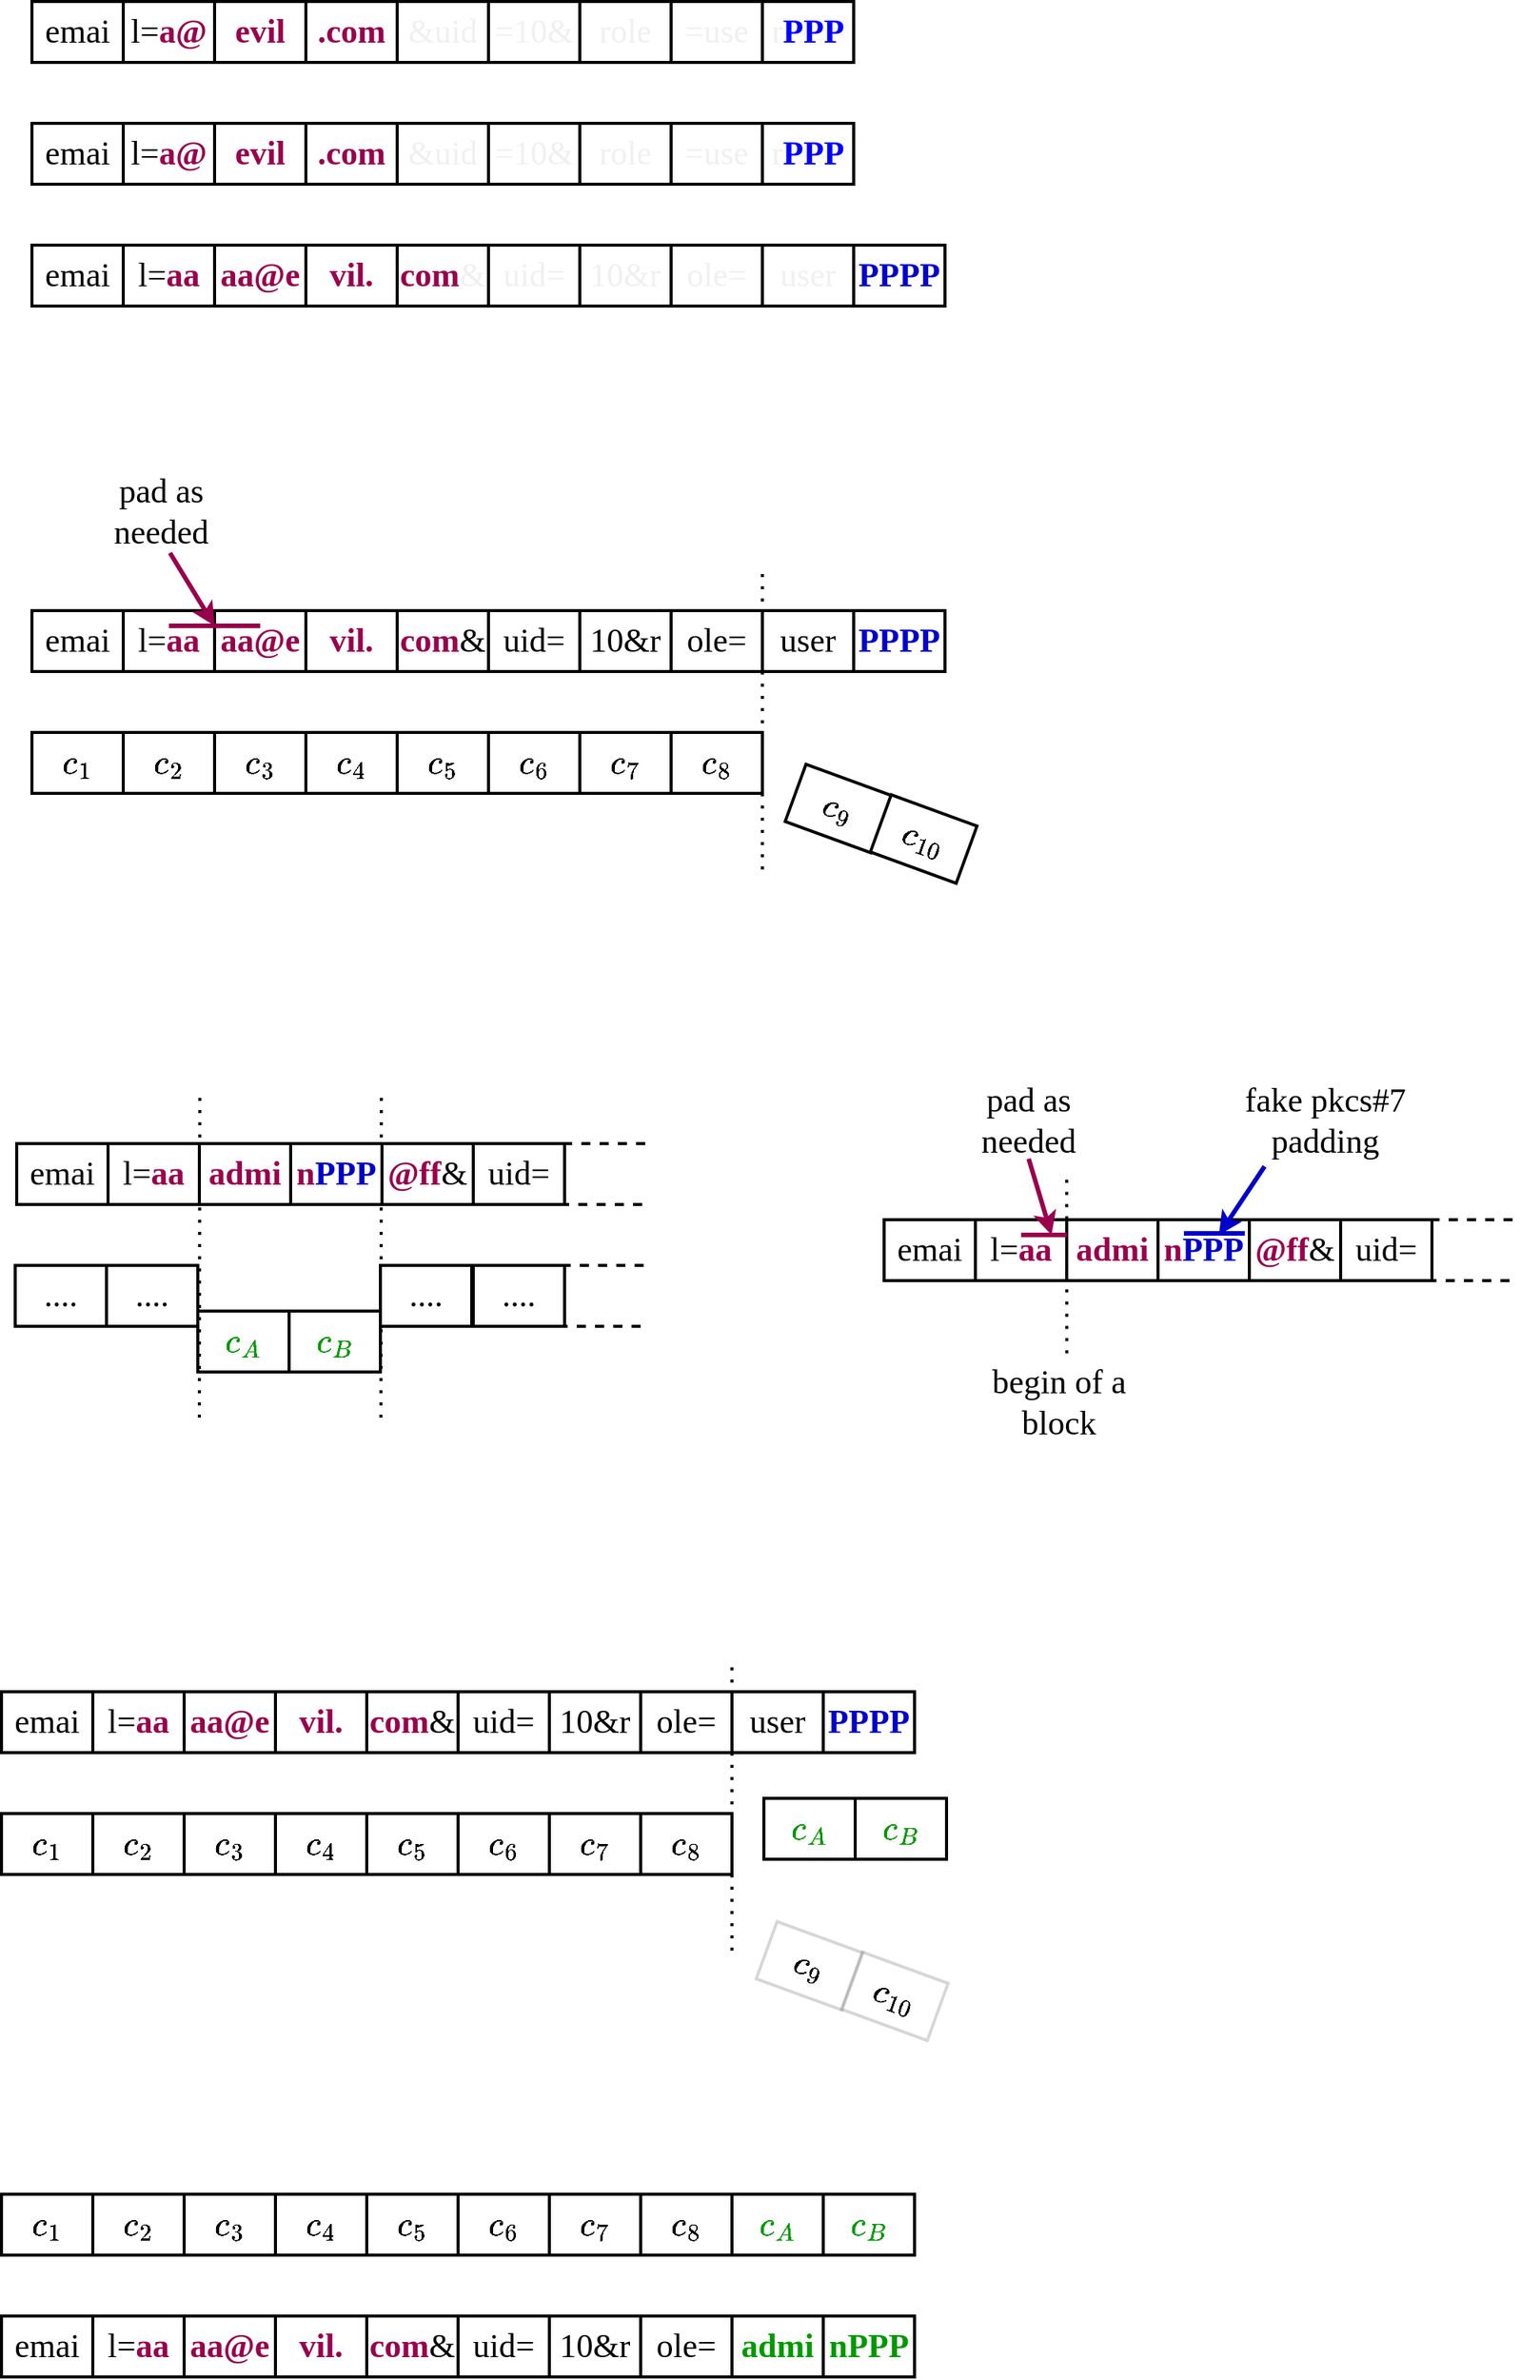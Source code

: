 <mxfile version="20.7.4" type="device"><diagram id="NFwwe2jJ7CATzWV75ajk" name="Page-1"><mxGraphModel dx="921" dy="682" grid="1" gridSize="10" guides="1" tooltips="1" connect="1" arrows="1" fold="1" page="0" pageScale="1" pageWidth="850" pageHeight="1100" math="1" shadow="0"><root><mxCell id="0"/><mxCell id="1" parent="0"/><mxCell id="kr9intXRUAPRUGCFdtcM-142" value="" style="group" vertex="1" connectable="0" parent="1"><mxGeometry x="568" y="988" width="71" height="44" as="geometry"/></mxCell><mxCell id="kr9intXRUAPRUGCFdtcM-139" value="" style="rounded=0;whiteSpace=wrap;html=1;strokeWidth=2;fontFamily=Source Code Pro;fontSource=https%3A%2F%2Ffonts.googleapis.com%2Fcss%3Ffamily%3DSource%2BCode%2BPro;fontSize=22;fontColor=#99004D;dashed=1;perimeterSpacing=0;glass=0;shadow=0;" vertex="1" parent="kr9intXRUAPRUGCFdtcM-142"><mxGeometry y="2" width="60" height="40" as="geometry"/></mxCell><mxCell id="kr9intXRUAPRUGCFdtcM-140" value="" style="rounded=0;whiteSpace=wrap;html=1;strokeColor=none;strokeWidth=2;fontFamily=Source Code Pro;fontSource=https%3A%2F%2Ffonts.googleapis.com%2Fcss%3Ffamily%3DSource%2BCode%2BPro;fontSize=22;fontColor=#F0F0F0;fillColor=default;" vertex="1" parent="kr9intXRUAPRUGCFdtcM-142"><mxGeometry x="57" width="14" height="44" as="geometry"/></mxCell><mxCell id="kr9intXRUAPRUGCFdtcM-249" value="" style="endArrow=none;dashed=1;html=1;dashPattern=1 3;strokeWidth=2;rounded=0;" edge="1" parent="1"><mxGeometry width="50" height="50" relative="1" as="geometry"><mxPoint x="449.31" y="1090.0" as="sourcePoint"/><mxPoint x="449.62" y="880.0" as="targetPoint"/></mxGeometry></mxCell><mxCell id="kr9intXRUAPRUGCFdtcM-143" value="" style="group" vertex="1" connectable="0" parent="1"><mxGeometry x="569" y="908" width="71" height="44" as="geometry"/></mxCell><mxCell id="kr9intXRUAPRUGCFdtcM-144" value="" style="rounded=0;whiteSpace=wrap;html=1;strokeWidth=2;fontFamily=Source Code Pro;fontSource=https%3A%2F%2Ffonts.googleapis.com%2Fcss%3Ffamily%3DSource%2BCode%2BPro;fontSize=22;fontColor=#99004D;dashed=1;perimeterSpacing=0;glass=0;shadow=0;" vertex="1" parent="kr9intXRUAPRUGCFdtcM-143"><mxGeometry y="2" width="60" height="40" as="geometry"/></mxCell><mxCell id="kr9intXRUAPRUGCFdtcM-145" value="" style="rounded=0;whiteSpace=wrap;html=1;strokeColor=none;strokeWidth=2;fontFamily=Source Code Pro;fontSource=https%3A%2F%2Ffonts.googleapis.com%2Fcss%3Ffamily%3DSource%2BCode%2BPro;fontSize=22;fontColor=#F0F0F0;fillColor=default;" vertex="1" parent="kr9intXRUAPRUGCFdtcM-143"><mxGeometry x="57" width="14" height="44" as="geometry"/></mxCell><mxCell id="kr9intXRUAPRUGCFdtcM-1" value="" style="group" vertex="1" connectable="0" parent="1"><mxGeometry x="220" y="160" width="180" height="40" as="geometry"/></mxCell><mxCell id="kr9intXRUAPRUGCFdtcM-2" value="emai" style="rounded=0;whiteSpace=wrap;html=1;strokeWidth=2;fontFamily=Source Code Pro;fontSource=https%3A%2F%2Ffonts.googleapis.com%2Fcss%3Ffamily%3DSource%2BCode%2BPro;fontSize=22;" vertex="1" parent="kr9intXRUAPRUGCFdtcM-1"><mxGeometry width="60" height="40" as="geometry"/></mxCell><mxCell id="kr9intXRUAPRUGCFdtcM-3" value="l=&lt;font color=&quot;#99004d&quot;&gt;&lt;b&gt;a@&lt;/b&gt;&lt;/font&gt;" style="rounded=0;whiteSpace=wrap;html=1;strokeWidth=2;fontFamily=Source Code Pro;fontSource=https%3A%2F%2Ffonts.googleapis.com%2Fcss%3Ffamily%3DSource%2BCode%2BPro;fontSize=22;" vertex="1" parent="kr9intXRUAPRUGCFdtcM-1"><mxGeometry x="60" width="60" height="40" as="geometry"/></mxCell><mxCell id="kr9intXRUAPRUGCFdtcM-4" value="&lt;font color=&quot;#99004d&quot;&gt;&lt;b&gt;evil&lt;/b&gt;&lt;/font&gt;" style="rounded=0;whiteSpace=wrap;html=1;strokeWidth=2;fontFamily=Source Code Pro;fontSource=https%3A%2F%2Ffonts.googleapis.com%2Fcss%3Ffamily%3DSource%2BCode%2BPro;fontSize=22;" vertex="1" parent="kr9intXRUAPRUGCFdtcM-1"><mxGeometry x="120" width="60" height="40" as="geometry"/></mxCell><mxCell id="kr9intXRUAPRUGCFdtcM-25" value="" style="group;fontColor=#99004D;" vertex="1" connectable="0" parent="1"><mxGeometry x="580" y="320" width="180" height="40" as="geometry"/></mxCell><mxCell id="kr9intXRUAPRUGCFdtcM-26" value="&lt;font color=&quot;#f0f0f0&quot;&gt;10&amp;amp;r&lt;/font&gt;" style="rounded=0;whiteSpace=wrap;html=1;strokeWidth=2;fontFamily=Source Code Pro;fontSource=https%3A%2F%2Ffonts.googleapis.com%2Fcss%3Ffamily%3DSource%2BCode%2BPro;fontSize=22;fontColor=#99004D;" vertex="1" parent="kr9intXRUAPRUGCFdtcM-25"><mxGeometry width="60" height="40" as="geometry"/></mxCell><mxCell id="kr9intXRUAPRUGCFdtcM-27" value="&lt;font color=&quot;#f0f0f0&quot;&gt;ole=&lt;/font&gt;" style="rounded=0;whiteSpace=wrap;html=1;strokeWidth=2;fontFamily=Source Code Pro;fontSource=https%3A%2F%2Ffonts.googleapis.com%2Fcss%3Ffamily%3DSource%2BCode%2BPro;fontSize=22;fontColor=#99004D;" vertex="1" parent="kr9intXRUAPRUGCFdtcM-25"><mxGeometry x="60" width="60" height="40" as="geometry"/></mxCell><mxCell id="kr9intXRUAPRUGCFdtcM-28" value="&lt;span style=&quot;color: rgb(240, 240, 240);&quot;&gt;user&lt;/span&gt;" style="rounded=0;whiteSpace=wrap;html=1;strokeWidth=2;fontFamily=Source Code Pro;fontSource=https%3A%2F%2Ffonts.googleapis.com%2Fcss%3Ffamily%3DSource%2BCode%2BPro;fontSize=22;fontColor=#99004D;" vertex="1" parent="kr9intXRUAPRUGCFdtcM-25"><mxGeometry x="120" width="60" height="40" as="geometry"/></mxCell><mxCell id="kr9intXRUAPRUGCFdtcM-30" value="" style="group;rounded=0;strokeColor=default;strokeWidth=2;fontFamily=Source Code Pro;fontSource=https%3A%2F%2Ffonts.googleapis.com%2Fcss%3Ffamily%3DSource%2BCode%2BPro;fontSize=22;fontColor=#F0F0F0;fillColor=default;html=1;" vertex="1" connectable="0" parent="1"><mxGeometry x="400" y="320" width="180" height="40" as="geometry"/></mxCell><mxCell id="kr9intXRUAPRUGCFdtcM-31" value="&lt;font color=&quot;#99004d&quot;&gt;&lt;b&gt;vil.&lt;/b&gt;&lt;/font&gt;" style="rounded=0;whiteSpace=wrap;html=1;strokeWidth=2;fontFamily=Source Code Pro;fontSource=https%3A%2F%2Ffonts.googleapis.com%2Fcss%3Ffamily%3DSource%2BCode%2BPro;fontSize=22;strokeColor=default;fontColor=#F0F0F0;fillColor=default;" vertex="1" parent="kr9intXRUAPRUGCFdtcM-30"><mxGeometry width="60" height="40" as="geometry"/></mxCell><mxCell id="kr9intXRUAPRUGCFdtcM-32" value="&lt;font color=&quot;#99004d&quot;&gt;&lt;b&gt;com&lt;/b&gt;&lt;/font&gt;&amp;amp;" style="rounded=0;whiteSpace=wrap;html=1;strokeWidth=2;fontFamily=Source Code Pro;fontSource=https%3A%2F%2Ffonts.googleapis.com%2Fcss%3Ffamily%3DSource%2BCode%2BPro;fontSize=22;strokeColor=default;fontColor=#F0F0F0;fillColor=default;" vertex="1" parent="kr9intXRUAPRUGCFdtcM-30"><mxGeometry x="60" width="60" height="40" as="geometry"/></mxCell><mxCell id="kr9intXRUAPRUGCFdtcM-33" value="uid=" style="rounded=0;whiteSpace=wrap;html=1;strokeWidth=2;fontFamily=Source Code Pro;fontSource=https%3A%2F%2Ffonts.googleapis.com%2Fcss%3Ffamily%3DSource%2BCode%2BPro;fontSize=22;strokeColor=default;fontColor=#F0F0F0;fillColor=default;" vertex="1" parent="kr9intXRUAPRUGCFdtcM-30"><mxGeometry x="120" width="60" height="40" as="geometry"/></mxCell><mxCell id="kr9intXRUAPRUGCFdtcM-36" value="&lt;font color=&quot;#0000cc&quot;&gt;&lt;b&gt;PPPP&lt;/b&gt;&lt;/font&gt;" style="rounded=0;whiteSpace=wrap;html=1;strokeWidth=2;fontFamily=Source Code Pro;fontSource=https%3A%2F%2Ffonts.googleapis.com%2Fcss%3Ffamily%3DSource%2BCode%2BPro;fontSize=22;strokeColor=default;fontColor=#F0F0F0;fillColor=default;" vertex="1" parent="1"><mxGeometry x="760" y="320" width="60" height="40" as="geometry"/></mxCell><mxCell id="kr9intXRUAPRUGCFdtcM-47" value="" style="group;rounded=0;strokeColor=default;strokeWidth=2;fontFamily=Source Code Pro;fontSource=https%3A%2F%2Ffonts.googleapis.com%2Fcss%3Ffamily%3DSource%2BCode%2BPro;fontSize=22;fontColor=#99004D;fillColor=default;html=1;" vertex="1" connectable="0" parent="1"><mxGeometry x="400" y="160" width="180" height="40" as="geometry"/></mxCell><mxCell id="kr9intXRUAPRUGCFdtcM-48" value="&lt;b&gt;.com&lt;/b&gt;" style="rounded=0;whiteSpace=wrap;html=1;strokeWidth=2;fontFamily=Source Code Pro;fontSource=https%3A%2F%2Ffonts.googleapis.com%2Fcss%3Ffamily%3DSource%2BCode%2BPro;fontSize=22;strokeColor=default;fontColor=#99004D;fillColor=default;" vertex="1" parent="kr9intXRUAPRUGCFdtcM-47"><mxGeometry width="60" height="40" as="geometry"/></mxCell><mxCell id="kr9intXRUAPRUGCFdtcM-49" value="&lt;font color=&quot;#f0f0f0&quot;&gt;&amp;amp;uid&lt;/font&gt;" style="rounded=0;whiteSpace=wrap;html=1;strokeWidth=2;fontFamily=Source Code Pro;fontSource=https%3A%2F%2Ffonts.googleapis.com%2Fcss%3Ffamily%3DSource%2BCode%2BPro;fontSize=22;strokeColor=default;fontColor=#99004D;fillColor=default;" vertex="1" parent="kr9intXRUAPRUGCFdtcM-47"><mxGeometry x="60" width="60" height="40" as="geometry"/></mxCell><mxCell id="kr9intXRUAPRUGCFdtcM-50" value="&lt;font color=&quot;#f0f0f0&quot;&gt;=10&amp;amp;&lt;/font&gt;" style="rounded=0;whiteSpace=wrap;html=1;strokeWidth=2;fontFamily=Source Code Pro;fontSource=https%3A%2F%2Ffonts.googleapis.com%2Fcss%3Ffamily%3DSource%2BCode%2BPro;fontSize=22;strokeColor=default;fontColor=#99004D;fillColor=default;" vertex="1" parent="kr9intXRUAPRUGCFdtcM-47"><mxGeometry x="120" width="60" height="40" as="geometry"/></mxCell><mxCell id="kr9intXRUAPRUGCFdtcM-51" value="" style="group;rounded=0;strokeColor=default;strokeWidth=2;fontFamily=Source Code Pro;fontSource=https%3A%2F%2Ffonts.googleapis.com%2Fcss%3Ffamily%3DSource%2BCode%2BPro;fontSize=22;fontColor=#F0F0F0;fillColor=default;html=1;" vertex="1" connectable="0" parent="1"><mxGeometry x="580" y="160" width="180" height="40" as="geometry"/></mxCell><mxCell id="kr9intXRUAPRUGCFdtcM-52" value="role" style="rounded=0;whiteSpace=wrap;html=1;strokeWidth=2;fontFamily=Source Code Pro;fontSource=https%3A%2F%2Ffonts.googleapis.com%2Fcss%3Ffamily%3DSource%2BCode%2BPro;fontSize=22;strokeColor=default;fontColor=#F0F0F0;fillColor=default;" vertex="1" parent="kr9intXRUAPRUGCFdtcM-51"><mxGeometry width="60" height="40" as="geometry"/></mxCell><mxCell id="kr9intXRUAPRUGCFdtcM-53" value="=use" style="rounded=0;whiteSpace=wrap;html=1;strokeWidth=2;fontFamily=Source Code Pro;fontSource=https%3A%2F%2Ffonts.googleapis.com%2Fcss%3Ffamily%3DSource%2BCode%2BPro;fontSize=22;strokeColor=default;fontColor=#F0F0F0;fillColor=default;" vertex="1" parent="kr9intXRUAPRUGCFdtcM-51"><mxGeometry x="60" width="60" height="40" as="geometry"/></mxCell><mxCell id="kr9intXRUAPRUGCFdtcM-54" value="r&lt;b style=&quot;color: rgb(0, 0, 255);&quot;&gt;P&lt;/b&gt;&lt;b style=&quot;color: rgb(0, 0, 255);&quot;&gt;P&lt;/b&gt;&lt;b style=&quot;color: rgb(0, 0, 255);&quot;&gt;P&lt;/b&gt;" style="rounded=0;whiteSpace=wrap;html=1;strokeWidth=2;fontFamily=Source Code Pro;fontSource=https%3A%2F%2Ffonts.googleapis.com%2Fcss%3Ffamily%3DSource%2BCode%2BPro;fontSize=22;strokeColor=default;fontColor=#F0F0F0;fillColor=default;" vertex="1" parent="kr9intXRUAPRUGCFdtcM-51"><mxGeometry x="120" width="60" height="40" as="geometry"/></mxCell><mxCell id="kr9intXRUAPRUGCFdtcM-55" value="" style="group" vertex="1" connectable="0" parent="1"><mxGeometry x="220" y="240" width="180" height="40" as="geometry"/></mxCell><mxCell id="kr9intXRUAPRUGCFdtcM-56" value="emai" style="rounded=0;whiteSpace=wrap;html=1;strokeWidth=2;fontFamily=Source Code Pro;fontSource=https%3A%2F%2Ffonts.googleapis.com%2Fcss%3Ffamily%3DSource%2BCode%2BPro;fontSize=22;" vertex="1" parent="kr9intXRUAPRUGCFdtcM-55"><mxGeometry width="60" height="40" as="geometry"/></mxCell><mxCell id="kr9intXRUAPRUGCFdtcM-57" value="l=&lt;font color=&quot;#99004d&quot;&gt;&lt;b&gt;a@&lt;/b&gt;&lt;/font&gt;" style="rounded=0;whiteSpace=wrap;html=1;strokeWidth=2;fontFamily=Source Code Pro;fontSource=https%3A%2F%2Ffonts.googleapis.com%2Fcss%3Ffamily%3DSource%2BCode%2BPro;fontSize=22;" vertex="1" parent="kr9intXRUAPRUGCFdtcM-55"><mxGeometry x="60" width="60" height="40" as="geometry"/></mxCell><mxCell id="kr9intXRUAPRUGCFdtcM-58" value="&lt;font color=&quot;#99004d&quot;&gt;&lt;b&gt;evil&lt;/b&gt;&lt;/font&gt;" style="rounded=0;whiteSpace=wrap;html=1;strokeWidth=2;fontFamily=Source Code Pro;fontSource=https%3A%2F%2Ffonts.googleapis.com%2Fcss%3Ffamily%3DSource%2BCode%2BPro;fontSize=22;" vertex="1" parent="kr9intXRUAPRUGCFdtcM-55"><mxGeometry x="120" width="60" height="40" as="geometry"/></mxCell><mxCell id="kr9intXRUAPRUGCFdtcM-59" value="" style="group;rounded=0;strokeColor=default;strokeWidth=2;fontFamily=Source Code Pro;fontSource=https%3A%2F%2Ffonts.googleapis.com%2Fcss%3Ffamily%3DSource%2BCode%2BPro;fontSize=22;fontColor=#99004D;fillColor=default;html=1;" vertex="1" connectable="0" parent="1"><mxGeometry x="400" y="240" width="180" height="40" as="geometry"/></mxCell><mxCell id="kr9intXRUAPRUGCFdtcM-60" value="&lt;b&gt;.com&lt;/b&gt;" style="rounded=0;whiteSpace=wrap;html=1;strokeWidth=2;fontFamily=Source Code Pro;fontSource=https%3A%2F%2Ffonts.googleapis.com%2Fcss%3Ffamily%3DSource%2BCode%2BPro;fontSize=22;strokeColor=default;fontColor=#99004D;fillColor=default;" vertex="1" parent="kr9intXRUAPRUGCFdtcM-59"><mxGeometry width="60" height="40" as="geometry"/></mxCell><mxCell id="kr9intXRUAPRUGCFdtcM-61" value="&lt;font color=&quot;#f0f0f0&quot;&gt;&amp;amp;uid&lt;/font&gt;" style="rounded=0;whiteSpace=wrap;html=1;strokeWidth=2;fontFamily=Source Code Pro;fontSource=https%3A%2F%2Ffonts.googleapis.com%2Fcss%3Ffamily%3DSource%2BCode%2BPro;fontSize=22;strokeColor=default;fontColor=#99004D;fillColor=default;" vertex="1" parent="kr9intXRUAPRUGCFdtcM-59"><mxGeometry x="60" width="60" height="40" as="geometry"/></mxCell><mxCell id="kr9intXRUAPRUGCFdtcM-62" value="&lt;font color=&quot;#f0f0f0&quot;&gt;=10&amp;amp;&lt;/font&gt;" style="rounded=0;whiteSpace=wrap;html=1;strokeWidth=2;fontFamily=Source Code Pro;fontSource=https%3A%2F%2Ffonts.googleapis.com%2Fcss%3Ffamily%3DSource%2BCode%2BPro;fontSize=22;strokeColor=default;fontColor=#99004D;fillColor=default;" vertex="1" parent="kr9intXRUAPRUGCFdtcM-59"><mxGeometry x="120" width="60" height="40" as="geometry"/></mxCell><mxCell id="kr9intXRUAPRUGCFdtcM-63" value="" style="group;rounded=0;strokeColor=default;strokeWidth=2;fontFamily=Source Code Pro;fontSource=https%3A%2F%2Ffonts.googleapis.com%2Fcss%3Ffamily%3DSource%2BCode%2BPro;fontSize=22;fontColor=#F0F0F0;fillColor=default;html=1;" vertex="1" connectable="0" parent="1"><mxGeometry x="580" y="240" width="180" height="40" as="geometry"/></mxCell><mxCell id="kr9intXRUAPRUGCFdtcM-64" value="role" style="rounded=0;whiteSpace=wrap;html=1;strokeWidth=2;fontFamily=Source Code Pro;fontSource=https%3A%2F%2Ffonts.googleapis.com%2Fcss%3Ffamily%3DSource%2BCode%2BPro;fontSize=22;strokeColor=default;fontColor=#F0F0F0;fillColor=default;" vertex="1" parent="kr9intXRUAPRUGCFdtcM-63"><mxGeometry width="60" height="40" as="geometry"/></mxCell><mxCell id="kr9intXRUAPRUGCFdtcM-65" value="=use" style="rounded=0;whiteSpace=wrap;html=1;strokeWidth=2;fontFamily=Source Code Pro;fontSource=https%3A%2F%2Ffonts.googleapis.com%2Fcss%3Ffamily%3DSource%2BCode%2BPro;fontSize=22;strokeColor=default;fontColor=#F0F0F0;fillColor=default;" vertex="1" parent="kr9intXRUAPRUGCFdtcM-63"><mxGeometry x="60" width="60" height="40" as="geometry"/></mxCell><mxCell id="kr9intXRUAPRUGCFdtcM-66" value="r&lt;b style=&quot;color: rgb(0, 0, 255);&quot;&gt;P&lt;/b&gt;&lt;b style=&quot;color: rgb(0, 0, 255);&quot;&gt;P&lt;/b&gt;&lt;b style=&quot;color: rgb(0, 0, 255);&quot;&gt;P&lt;/b&gt;" style="rounded=0;whiteSpace=wrap;html=1;strokeWidth=2;fontFamily=Source Code Pro;fontSource=https%3A%2F%2Ffonts.googleapis.com%2Fcss%3Ffamily%3DSource%2BCode%2BPro;fontSize=22;strokeColor=default;fontColor=#F0F0F0;fillColor=default;" vertex="1" parent="kr9intXRUAPRUGCFdtcM-63"><mxGeometry x="120" width="60" height="40" as="geometry"/></mxCell><mxCell id="kr9intXRUAPRUGCFdtcM-67" value="" style="group" vertex="1" connectable="0" parent="1"><mxGeometry x="220" y="320" width="180" height="40" as="geometry"/></mxCell><mxCell id="kr9intXRUAPRUGCFdtcM-68" value="emai" style="rounded=0;whiteSpace=wrap;html=1;strokeWidth=2;fontFamily=Source Code Pro;fontSource=https%3A%2F%2Ffonts.googleapis.com%2Fcss%3Ffamily%3DSource%2BCode%2BPro;fontSize=22;" vertex="1" parent="kr9intXRUAPRUGCFdtcM-67"><mxGeometry width="60" height="40" as="geometry"/></mxCell><mxCell id="kr9intXRUAPRUGCFdtcM-69" value="l=&lt;font color=&quot;#99004d&quot;&gt;&lt;b&gt;aa&lt;/b&gt;&lt;/font&gt;" style="rounded=0;whiteSpace=wrap;html=1;strokeWidth=2;fontFamily=Source Code Pro;fontSource=https%3A%2F%2Ffonts.googleapis.com%2Fcss%3Ffamily%3DSource%2BCode%2BPro;fontSize=22;" vertex="1" parent="kr9intXRUAPRUGCFdtcM-67"><mxGeometry x="60" width="60" height="40" as="geometry"/></mxCell><mxCell id="kr9intXRUAPRUGCFdtcM-70" value="&lt;font color=&quot;#99004d&quot;&gt;&lt;b&gt;aa@e&lt;/b&gt;&lt;/font&gt;" style="rounded=0;whiteSpace=wrap;html=1;strokeWidth=2;fontFamily=Source Code Pro;fontSource=https%3A%2F%2Ffonts.googleapis.com%2Fcss%3Ffamily%3DSource%2BCode%2BPro;fontSize=22;" vertex="1" parent="kr9intXRUAPRUGCFdtcM-67"><mxGeometry x="120" width="60" height="40" as="geometry"/></mxCell><mxCell id="kr9intXRUAPRUGCFdtcM-75" value="" style="group;rounded=0;strokeColor=default;strokeWidth=2;fontFamily=Source Code Pro;fontSource=https%3A%2F%2Ffonts.googleapis.com%2Fcss%3Ffamily%3DSource%2BCode%2BPro;fontSize=22;fontColor=#F0F0F0;fillColor=default;html=1;" vertex="1" connectable="0" parent="1"><mxGeometry x="400" y="560" width="180" height="40" as="geometry"/></mxCell><mxCell id="kr9intXRUAPRUGCFdtcM-76" value="&lt;font color=&quot;#99004d&quot;&gt;&lt;b&gt;vil.&lt;/b&gt;&lt;/font&gt;" style="rounded=0;whiteSpace=wrap;html=1;strokeWidth=2;fontFamily=Source Code Pro;fontSource=https%3A%2F%2Ffonts.googleapis.com%2Fcss%3Ffamily%3DSource%2BCode%2BPro;fontSize=22;strokeColor=default;fontColor=#F0F0F0;fillColor=default;" vertex="1" parent="kr9intXRUAPRUGCFdtcM-75"><mxGeometry width="60" height="40" as="geometry"/></mxCell><mxCell id="kr9intXRUAPRUGCFdtcM-267" value="&lt;font color=&quot;#99004d&quot;&gt;&lt;b&gt;com&lt;/b&gt;&lt;/font&gt;&amp;amp;" style="rounded=0;whiteSpace=wrap;html=1;strokeWidth=2;fontFamily=Source Code Pro;fontSource=https%3A%2F%2Ffonts.googleapis.com%2Fcss%3Ffamily%3DSource%2BCode%2BPro;fontSize=22;" vertex="1" parent="kr9intXRUAPRUGCFdtcM-75"><mxGeometry x="60" width="60" height="40" as="geometry"/></mxCell><mxCell id="kr9intXRUAPRUGCFdtcM-79" value="&lt;font color=&quot;#0000cc&quot;&gt;&lt;b&gt;PPPP&lt;/b&gt;&lt;/font&gt;" style="rounded=0;whiteSpace=wrap;html=1;strokeWidth=2;fontFamily=Source Code Pro;fontSource=https%3A%2F%2Ffonts.googleapis.com%2Fcss%3Ffamily%3DSource%2BCode%2BPro;fontSize=22;strokeColor=default;fontColor=#F0F0F0;fillColor=default;" vertex="1" parent="1"><mxGeometry x="760" y="560" width="60" height="40" as="geometry"/></mxCell><mxCell id="kr9intXRUAPRUGCFdtcM-80" value="" style="group" vertex="1" connectable="0" parent="1"><mxGeometry x="220" y="560" width="180" height="40" as="geometry"/></mxCell><mxCell id="kr9intXRUAPRUGCFdtcM-81" value="emai" style="rounded=0;whiteSpace=wrap;html=1;strokeWidth=2;fontFamily=Source Code Pro;fontSource=https%3A%2F%2Ffonts.googleapis.com%2Fcss%3Ffamily%3DSource%2BCode%2BPro;fontSize=22;" vertex="1" parent="kr9intXRUAPRUGCFdtcM-80"><mxGeometry width="60" height="40" as="geometry"/></mxCell><mxCell id="kr9intXRUAPRUGCFdtcM-82" value="l=&lt;font color=&quot;#99004d&quot;&gt;&lt;b&gt;aa&lt;/b&gt;&lt;/font&gt;" style="rounded=0;whiteSpace=wrap;html=1;strokeWidth=2;fontFamily=Source Code Pro;fontSource=https%3A%2F%2Ffonts.googleapis.com%2Fcss%3Ffamily%3DSource%2BCode%2BPro;fontSize=22;" vertex="1" parent="kr9intXRUAPRUGCFdtcM-80"><mxGeometry x="60" width="60" height="40" as="geometry"/></mxCell><mxCell id="kr9intXRUAPRUGCFdtcM-83" value="&lt;font color=&quot;#99004d&quot;&gt;&lt;b&gt;aa@e&lt;/b&gt;&lt;/font&gt;" style="rounded=0;whiteSpace=wrap;html=1;strokeWidth=2;fontFamily=Source Code Pro;fontSource=https%3A%2F%2Ffonts.googleapis.com%2Fcss%3Ffamily%3DSource%2BCode%2BPro;fontSize=22;" vertex="1" parent="kr9intXRUAPRUGCFdtcM-80"><mxGeometry x="120" width="60" height="40" as="geometry"/></mxCell><mxCell id="kr9intXRUAPRUGCFdtcM-84" value="" style="endArrow=none;html=1;rounded=0;fontFamily=Source Code Pro;fontSource=https%3A%2F%2Ffonts.googleapis.com%2Fcss%3Ffamily%3DSource%2BCode%2BPro;fontSize=22;fontColor=#F0F0F0;exitX=0.5;exitY=0.25;exitDx=0;exitDy=0;exitPerimeter=0;entryX=0.5;entryY=0.25;entryDx=0;entryDy=0;entryPerimeter=0;strokeWidth=3;strokeColor=#99004D;" edge="1" parent="kr9intXRUAPRUGCFdtcM-80" source="kr9intXRUAPRUGCFdtcM-82" target="kr9intXRUAPRUGCFdtcM-83"><mxGeometry width="50" height="50" relative="1" as="geometry"><mxPoint x="260" y="-140" as="sourcePoint"/><mxPoint x="310" y="-190" as="targetPoint"/></mxGeometry></mxCell><mxCell id="kr9intXRUAPRUGCFdtcM-86" style="rounded=0;orthogonalLoop=1;jettySize=auto;html=1;exitX=0.552;exitY=1.043;exitDx=0;exitDy=0;strokeColor=#99004D;strokeWidth=3;fontFamily=Source Code Pro;fontSource=https%3A%2F%2Ffonts.googleapis.com%2Fcss%3Ffamily%3DSource%2BCode%2BPro;fontSize=22;fontColor=#F0F0F0;exitPerimeter=0;" edge="1" parent="1" source="kr9intXRUAPRUGCFdtcM-250"><mxGeometry relative="1" as="geometry"><mxPoint x="340" y="570" as="targetPoint"/><mxPoint x="315" y="520" as="sourcePoint"/></mxGeometry></mxCell><mxCell id="kr9intXRUAPRUGCFdtcM-99" value="" style="group" vertex="1" connectable="0" parent="1"><mxGeometry x="220" y="640" width="180" height="40" as="geometry"/></mxCell><mxCell id="kr9intXRUAPRUGCFdtcM-100" value="\(c_1\)" style="rounded=0;whiteSpace=wrap;html=1;strokeWidth=2;fontFamily=Source Code Pro;fontSource=https%3A%2F%2Ffonts.googleapis.com%2Fcss%3Ffamily%3DSource%2BCode%2BPro;fontSize=22;" vertex="1" parent="kr9intXRUAPRUGCFdtcM-99"><mxGeometry width="60" height="40" as="geometry"/></mxCell><mxCell id="kr9intXRUAPRUGCFdtcM-101" value="\(c_2\)" style="rounded=0;whiteSpace=wrap;html=1;strokeWidth=2;fontFamily=Source Code Pro;fontSource=https%3A%2F%2Ffonts.googleapis.com%2Fcss%3Ffamily%3DSource%2BCode%2BPro;fontSize=22;" vertex="1" parent="kr9intXRUAPRUGCFdtcM-99"><mxGeometry x="60" width="60" height="40" as="geometry"/></mxCell><mxCell id="kr9intXRUAPRUGCFdtcM-102" value="\(c_3\)" style="rounded=0;whiteSpace=wrap;html=1;strokeWidth=2;fontFamily=Source Code Pro;fontSource=https%3A%2F%2Ffonts.googleapis.com%2Fcss%3Ffamily%3DSource%2BCode%2BPro;fontSize=22;" vertex="1" parent="kr9intXRUAPRUGCFdtcM-99"><mxGeometry x="120" width="60" height="40" as="geometry"/></mxCell><mxCell id="kr9intXRUAPRUGCFdtcM-121" value="begin of a block" style="text;html=1;strokeColor=none;fillColor=none;align=center;verticalAlign=middle;whiteSpace=wrap;rounded=0;strokeWidth=2;fontFamily=Source Code Pro;fontSource=https%3A%2F%2Ffonts.googleapis.com%2Fcss%3Ffamily%3DSource%2BCode%2BPro;fontSize=22;fontColor=default;" vertex="1" parent="1"><mxGeometry x="830" y="1050" width="130" height="60" as="geometry"/></mxCell><mxCell id="kr9intXRUAPRUGCFdtcM-127" value="" style="group;rounded=0;strokeColor=none;strokeWidth=2;fontFamily=Source Code Pro;fontSource=https%3A%2F%2Ffonts.googleapis.com%2Fcss%3Ffamily%3DSource%2BCode%2BPro;fontSize=22;fontColor=#F0F0F0;fillColor=default;html=1;container=0;" vertex="1" connectable="0" parent="1"><mxGeometry x="389" y="990" width="180" height="40" as="geometry"/></mxCell><mxCell id="kr9intXRUAPRUGCFdtcM-131" value="...." style="rounded=0;whiteSpace=wrap;html=1;strokeWidth=2;fontFamily=Source Code Pro;fontSource=https%3A%2F%2Ffonts.googleapis.com%2Fcss%3Ffamily%3DSource%2BCode%2BPro;fontSize=22;" vertex="1" parent="1"><mxGeometry x="209" y="990" width="60" height="40" as="geometry"/></mxCell><mxCell id="kr9intXRUAPRUGCFdtcM-132" value="...." style="rounded=0;whiteSpace=wrap;html=1;strokeWidth=2;fontFamily=Source Code Pro;fontSource=https%3A%2F%2Ffonts.googleapis.com%2Fcss%3Ffamily%3DSource%2BCode%2BPro;fontSize=22;" vertex="1" parent="1"><mxGeometry x="269" y="990" width="60" height="40" as="geometry"/></mxCell><mxCell id="kr9intXRUAPRUGCFdtcM-129" value="...." style="rounded=0;whiteSpace=wrap;html=1;strokeWidth=2;fontFamily=Source Code Pro;fontSource=https%3A%2F%2Ffonts.googleapis.com%2Fcss%3Ffamily%3DSource%2BCode%2BPro;fontSize=22;" vertex="1" parent="1"><mxGeometry x="449" y="990" width="60" height="40" as="geometry"/></mxCell><mxCell id="kr9intXRUAPRUGCFdtcM-146" value="" style="group;fontColor=#009900;" vertex="1" connectable="0" parent="1"><mxGeometry x="329" y="1020" width="120" height="40" as="geometry"/></mxCell><mxCell id="kr9intXRUAPRUGCFdtcM-133" value="\(c_A\)" style="rounded=0;whiteSpace=wrap;html=1;strokeWidth=2;fontFamily=Source Code Pro;fontSource=https%3A%2F%2Ffonts.googleapis.com%2Fcss%3Ffamily%3DSource%2BCode%2BPro;fontSize=22;fontColor=#009900;" vertex="1" parent="kr9intXRUAPRUGCFdtcM-146"><mxGeometry width="60" height="40" as="geometry"/></mxCell><mxCell id="kr9intXRUAPRUGCFdtcM-128" value="\(c_B\)" style="rounded=0;whiteSpace=wrap;html=1;strokeWidth=2;fontFamily=Source Code Pro;fontSource=https%3A%2F%2Ffonts.googleapis.com%2Fcss%3Ffamily%3DSource%2BCode%2BPro;fontSize=22;strokeColor=default;fontColor=#009900;fillColor=default;fontStyle=0" vertex="1" parent="kr9intXRUAPRUGCFdtcM-146"><mxGeometry x="60" width="60" height="40" as="geometry"/></mxCell><mxCell id="kr9intXRUAPRUGCFdtcM-181" value="" style="group" vertex="1" connectable="0" parent="1"><mxGeometry x="701" y="1340" width="120" height="40" as="geometry"/></mxCell><mxCell id="kr9intXRUAPRUGCFdtcM-182" value="\(c_A\)" style="rounded=0;whiteSpace=wrap;html=1;strokeWidth=2;fontFamily=Source Code Pro;fontSource=https%3A%2F%2Ffonts.googleapis.com%2Fcss%3Ffamily%3DSource%2BCode%2BPro;fontSize=22;fontColor=#009900;" vertex="1" parent="kr9intXRUAPRUGCFdtcM-181"><mxGeometry width="60" height="40" as="geometry"/></mxCell><mxCell id="kr9intXRUAPRUGCFdtcM-183" value="\(c_B\)" style="rounded=0;whiteSpace=wrap;html=1;strokeWidth=2;fontFamily=Source Code Pro;fontSource=https%3A%2F%2Ffonts.googleapis.com%2Fcss%3Ffamily%3DSource%2BCode%2BPro;fontSize=22;strokeColor=default;fontColor=#009900;fillColor=default;" vertex="1" parent="kr9intXRUAPRUGCFdtcM-181"><mxGeometry x="60" width="60" height="40" as="geometry"/></mxCell><mxCell id="kr9intXRUAPRUGCFdtcM-197" value="" style="group" vertex="1" connectable="0" parent="1"><mxGeometry x="700" y="1590" width="120" height="40" as="geometry"/></mxCell><mxCell id="kr9intXRUAPRUGCFdtcM-198" value="\(c_A\)" style="rounded=0;whiteSpace=wrap;html=1;strokeWidth=2;fontFamily=Source Code Pro;fontSource=https%3A%2F%2Ffonts.googleapis.com%2Fcss%3Ffamily%3DSource%2BCode%2BPro;fontSize=22;fontColor=#009900;" vertex="1" parent="kr9intXRUAPRUGCFdtcM-197"><mxGeometry x="-20" y="10" width="60" height="40" as="geometry"/></mxCell><mxCell id="kr9intXRUAPRUGCFdtcM-199" value="\(c_B\)" style="rounded=0;whiteSpace=wrap;html=1;strokeWidth=2;fontFamily=Source Code Pro;fontSource=https%3A%2F%2Ffonts.googleapis.com%2Fcss%3Ffamily%3DSource%2BCode%2BPro;fontSize=22;strokeColor=default;fontColor=#009900;fillColor=default;" vertex="1" parent="kr9intXRUAPRUGCFdtcM-197"><mxGeometry x="40" y="10" width="60" height="40" as="geometry"/></mxCell><mxCell id="kr9intXRUAPRUGCFdtcM-200" value="" style="group;fontColor=#99004D;" vertex="1" connectable="0" parent="1"><mxGeometry x="560" y="1680" width="180" height="40" as="geometry"/></mxCell><mxCell id="kr9intXRUAPRUGCFdtcM-203" value="&lt;b style=&quot;&quot;&gt;&lt;font color=&quot;#009900&quot;&gt;admi&lt;/font&gt;&lt;/b&gt;" style="rounded=0;whiteSpace=wrap;html=1;strokeWidth=2;fontFamily=Source Code Pro;fontSource=https%3A%2F%2Ffonts.googleapis.com%2Fcss%3Ffamily%3DSource%2BCode%2BPro;fontSize=22;fontColor=#99004D;" vertex="1" parent="kr9intXRUAPRUGCFdtcM-200"><mxGeometry x="120" width="60" height="40" as="geometry"/></mxCell><mxCell id="kr9intXRUAPRUGCFdtcM-208" value="&lt;b&gt;&lt;font color=&quot;#009900&quot;&gt;nPPP&lt;/font&gt;&lt;/b&gt;" style="rounded=0;whiteSpace=wrap;html=1;strokeWidth=2;fontFamily=Source Code Pro;fontSource=https%3A%2F%2Ffonts.googleapis.com%2Fcss%3Ffamily%3DSource%2BCode%2BPro;fontSize=22;strokeColor=default;fontColor=#F0F0F0;fillColor=default;" vertex="1" parent="1"><mxGeometry x="740" y="1680" width="60" height="40" as="geometry"/></mxCell><mxCell id="kr9intXRUAPRUGCFdtcM-216" value="" style="group" vertex="1" connectable="0" parent="1"><mxGeometry x="1139" y="958" width="71" height="44" as="geometry"/></mxCell><mxCell id="kr9intXRUAPRUGCFdtcM-217" value="" style="rounded=0;whiteSpace=wrap;html=1;strokeWidth=2;fontFamily=Source Code Pro;fontSource=https%3A%2F%2Ffonts.googleapis.com%2Fcss%3Ffamily%3DSource%2BCode%2BPro;fontSize=22;fontColor=#99004D;dashed=1;perimeterSpacing=0;glass=0;shadow=0;" vertex="1" parent="kr9intXRUAPRUGCFdtcM-216"><mxGeometry y="2" width="60" height="40" as="geometry"/></mxCell><mxCell id="kr9intXRUAPRUGCFdtcM-218" value="" style="rounded=0;whiteSpace=wrap;html=1;strokeColor=none;strokeWidth=2;fontFamily=Source Code Pro;fontSource=https%3A%2F%2Ffonts.googleapis.com%2Fcss%3Ffamily%3DSource%2BCode%2BPro;fontSize=22;fontColor=#F0F0F0;fillColor=default;" vertex="1" parent="kr9intXRUAPRUGCFdtcM-216"><mxGeometry x="57" width="14" height="44" as="geometry"/></mxCell><mxCell id="kr9intXRUAPRUGCFdtcM-219" value="" style="group;rounded=0;strokeColor=none;strokeWidth=2;fontFamily=Helvetica;fontSource=https%3A%2F%2Ffonts.googleapis.com%2Fcss%3Ffamily%3DSource%2BCode%2BPro;fontSize=12;fontColor=default;fillColor=none;html=1;" vertex="1" connectable="0" parent="1"><mxGeometry x="960" y="960" width="180" height="40" as="geometry"/></mxCell><mxCell id="kr9intXRUAPRUGCFdtcM-220" value="&lt;b style=&quot;&quot;&gt;&lt;font color=&quot;#99004d&quot;&gt;n&lt;/font&gt;&lt;font color=&quot;#0000cc&quot;&gt;PPP&lt;/font&gt;&lt;/b&gt;" style="rounded=0;whiteSpace=wrap;html=1;strokeWidth=2;fontFamily=Source Code Pro;fontSource=https%3A%2F%2Ffonts.googleapis.com%2Fcss%3Ffamily%3DSource%2BCode%2BPro;fontSize=22;strokeColor=default;fontColor=#F0F0F0;fillColor=default;" vertex="1" parent="kr9intXRUAPRUGCFdtcM-219"><mxGeometry width="60" height="40" as="geometry"/></mxCell><mxCell id="kr9intXRUAPRUGCFdtcM-221" value="&lt;font color=&quot;#99004d&quot;&gt;&lt;b&gt;@ff&lt;/b&gt;&lt;/font&gt;&amp;amp;" style="rounded=0;whiteSpace=wrap;html=1;strokeWidth=2;fontFamily=Source Code Pro;fontSource=https%3A%2F%2Ffonts.googleapis.com%2Fcss%3Ffamily%3DSource%2BCode%2BPro;fontSize=22;" vertex="1" parent="kr9intXRUAPRUGCFdtcM-219"><mxGeometry x="60" width="60" height="40" as="geometry"/></mxCell><mxCell id="kr9intXRUAPRUGCFdtcM-222" value="uid=" style="rounded=0;whiteSpace=wrap;html=1;strokeWidth=2;fontFamily=Source Code Pro;fontSource=https%3A%2F%2Ffonts.googleapis.com%2Fcss%3Ffamily%3DSource%2BCode%2BPro;fontSize=22;" vertex="1" parent="kr9intXRUAPRUGCFdtcM-219"><mxGeometry x="120" width="60" height="40" as="geometry"/></mxCell><mxCell id="kr9intXRUAPRUGCFdtcM-223" value="" style="endArrow=none;html=1;rounded=0;strokeColor=#0000CC;strokeWidth=3;fontFamily=Source Code Pro;fontSource=https%3A%2F%2Ffonts.googleapis.com%2Fcss%3Ffamily%3DSource%2BCode%2BPro;fontSize=22;fontColor=#F0F0F0;entryX=0;entryY=0.25;entryDx=0;entryDy=0;" edge="1" parent="kr9intXRUAPRUGCFdtcM-219"><mxGeometry width="50" height="50" relative="1" as="geometry"><mxPoint x="17" y="9" as="sourcePoint"/><mxPoint x="57" y="9" as="targetPoint"/></mxGeometry></mxCell><mxCell id="kr9intXRUAPRUGCFdtcM-224" value="" style="group" vertex="1" connectable="0" parent="1"><mxGeometry x="780" y="960" width="180" height="40" as="geometry"/></mxCell><mxCell id="kr9intXRUAPRUGCFdtcM-225" value="emai" style="rounded=0;whiteSpace=wrap;html=1;strokeWidth=2;fontFamily=Source Code Pro;fontSource=https%3A%2F%2Ffonts.googleapis.com%2Fcss%3Ffamily%3DSource%2BCode%2BPro;fontSize=22;" vertex="1" parent="kr9intXRUAPRUGCFdtcM-224"><mxGeometry width="60" height="40" as="geometry"/></mxCell><mxCell id="kr9intXRUAPRUGCFdtcM-226" value="l=&lt;font color=&quot;#99004d&quot;&gt;&lt;b&gt;aa&lt;/b&gt;&lt;/font&gt;" style="rounded=0;whiteSpace=wrap;html=1;strokeWidth=2;fontFamily=Source Code Pro;fontSource=https%3A%2F%2Ffonts.googleapis.com%2Fcss%3Ffamily%3DSource%2BCode%2BPro;fontSize=22;" vertex="1" parent="kr9intXRUAPRUGCFdtcM-224"><mxGeometry x="60" width="60" height="40" as="geometry"/></mxCell><mxCell id="kr9intXRUAPRUGCFdtcM-227" value="&lt;font color=&quot;#99004d&quot;&gt;&lt;b&gt;admi&lt;/b&gt;&lt;/font&gt;" style="rounded=0;whiteSpace=wrap;html=1;strokeWidth=2;fontFamily=Source Code Pro;fontSource=https%3A%2F%2Ffonts.googleapis.com%2Fcss%3Ffamily%3DSource%2BCode%2BPro;fontSize=22;" vertex="1" parent="kr9intXRUAPRUGCFdtcM-224"><mxGeometry x="120" width="60" height="40" as="geometry"/></mxCell><mxCell id="kr9intXRUAPRUGCFdtcM-228" value="" style="endArrow=none;html=1;rounded=0;fontFamily=Source Code Pro;fontSource=https%3A%2F%2Ffonts.googleapis.com%2Fcss%3Ffamily%3DSource%2BCode%2BPro;fontSize=22;fontColor=#F0F0F0;exitX=0.5;exitY=0.25;exitDx=0;exitDy=0;exitPerimeter=0;strokeWidth=3;strokeColor=#99004D;" edge="1" parent="kr9intXRUAPRUGCFdtcM-224" source="kr9intXRUAPRUGCFdtcM-226"><mxGeometry width="50" height="50" relative="1" as="geometry"><mxPoint x="260" y="-140" as="sourcePoint"/><mxPoint x="120" y="10" as="targetPoint"/></mxGeometry></mxCell><mxCell id="kr9intXRUAPRUGCFdtcM-229" style="rounded=0;orthogonalLoop=1;jettySize=auto;html=1;exitX=0.5;exitY=1;exitDx=0;exitDy=0;strokeColor=#99004D;strokeWidth=3;fontFamily=Source Code Pro;fontSource=https%3A%2F%2Ffonts.googleapis.com%2Fcss%3Ffamily%3DSource%2BCode%2BPro;fontSize=22;fontColor=#F0F0F0;" edge="1" parent="1" source="kr9intXRUAPRUGCFdtcM-230"><mxGeometry relative="1" as="geometry"><mxPoint x="890" y="970" as="targetPoint"/></mxGeometry></mxCell><mxCell id="kr9intXRUAPRUGCFdtcM-230" value="pad as needed" style="text;html=1;strokeColor=none;fillColor=none;align=center;verticalAlign=middle;whiteSpace=wrap;rounded=0;strokeWidth=2;fontFamily=Source Code Pro;fontSource=https%3A%2F%2Ffonts.googleapis.com%2Fcss%3Ffamily%3DSource%2BCode%2BPro;fontSize=22;fontColor=default;" vertex="1" parent="1"><mxGeometry x="820" y="870" width="110" height="50" as="geometry"/></mxCell><mxCell id="kr9intXRUAPRUGCFdtcM-231" style="edgeStyle=none;rounded=0;orthogonalLoop=1;jettySize=auto;html=1;exitX=0.25;exitY=1;exitDx=0;exitDy=0;strokeColor=#0000CC;strokeWidth=3;fontFamily=Source Code Pro;fontSource=https%3A%2F%2Ffonts.googleapis.com%2Fcss%3Ffamily%3DSource%2BCode%2BPro;fontSize=22;fontColor=#F0F0F0;" edge="1" parent="1" source="kr9intXRUAPRUGCFdtcM-235"><mxGeometry relative="1" as="geometry"><mxPoint x="1000" y="970" as="targetPoint"/><mxPoint x="1177.5" y="900" as="sourcePoint"/></mxGeometry></mxCell><mxCell id="kr9intXRUAPRUGCFdtcM-235" value="fake pkcs#7&lt;br&gt;padding" style="text;html=1;strokeColor=none;fillColor=none;align=center;verticalAlign=middle;whiteSpace=wrap;rounded=0;strokeWidth=2;fontFamily=Source Code Pro;fontSource=https%3A%2F%2Ffonts.googleapis.com%2Fcss%3Ffamily%3DSource%2BCode%2BPro;fontSize=22;fontColor=default;" vertex="1" parent="1"><mxGeometry x="990" y="865" width="160" height="60" as="geometry"/></mxCell><mxCell id="kr9intXRUAPRUGCFdtcM-236" value="" style="endArrow=none;dashed=1;html=1;dashPattern=1 3;strokeWidth=2;rounded=0;exitX=0.539;exitY=-0.038;exitDx=0;exitDy=0;exitPerimeter=0;" edge="1" parent="1" source="kr9intXRUAPRUGCFdtcM-121"><mxGeometry width="50" height="50" relative="1" as="geometry"><mxPoint x="900" y="1040" as="sourcePoint"/><mxPoint x="900" y="930" as="targetPoint"/></mxGeometry></mxCell><mxCell id="kr9intXRUAPRUGCFdtcM-237" value="" style="group;rounded=0;strokeColor=none;strokeWidth=2;fontFamily=Helvetica;fontSource=https%3A%2F%2Ffonts.googleapis.com%2Fcss%3Ffamily%3DSource%2BCode%2BPro;fontSize=12;fontColor=default;fillColor=none;html=1;" vertex="1" connectable="0" parent="1"><mxGeometry x="390" y="910" width="180" height="40" as="geometry"/></mxCell><mxCell id="kr9intXRUAPRUGCFdtcM-238" value="&lt;b style=&quot;&quot;&gt;&lt;font color=&quot;#99004d&quot;&gt;n&lt;/font&gt;&lt;font color=&quot;#0000cc&quot;&gt;PPP&lt;/font&gt;&lt;/b&gt;" style="rounded=0;whiteSpace=wrap;html=1;strokeWidth=2;fontFamily=Source Code Pro;fontSource=https%3A%2F%2Ffonts.googleapis.com%2Fcss%3Ffamily%3DSource%2BCode%2BPro;fontSize=22;strokeColor=default;fontColor=#F0F0F0;fillColor=default;" vertex="1" parent="kr9intXRUAPRUGCFdtcM-237"><mxGeometry width="60" height="40" as="geometry"/></mxCell><mxCell id="kr9intXRUAPRUGCFdtcM-239" value="&lt;font color=&quot;#99004d&quot;&gt;&lt;b&gt;@ff&lt;/b&gt;&lt;/font&gt;&amp;amp;" style="rounded=0;whiteSpace=wrap;html=1;strokeWidth=2;fontFamily=Source Code Pro;fontSource=https%3A%2F%2Ffonts.googleapis.com%2Fcss%3Ffamily%3DSource%2BCode%2BPro;fontSize=22;" vertex="1" parent="kr9intXRUAPRUGCFdtcM-237"><mxGeometry x="60" width="60" height="40" as="geometry"/></mxCell><mxCell id="kr9intXRUAPRUGCFdtcM-240" value="uid=" style="rounded=0;whiteSpace=wrap;html=1;strokeWidth=2;fontFamily=Source Code Pro;fontSource=https%3A%2F%2Ffonts.googleapis.com%2Fcss%3Ffamily%3DSource%2BCode%2BPro;fontSize=22;" vertex="1" parent="kr9intXRUAPRUGCFdtcM-237"><mxGeometry x="120" width="60" height="40" as="geometry"/></mxCell><mxCell id="kr9intXRUAPRUGCFdtcM-242" value="" style="group" vertex="1" connectable="0" parent="1"><mxGeometry x="210" y="910" width="180" height="40" as="geometry"/></mxCell><mxCell id="kr9intXRUAPRUGCFdtcM-248" value="" style="endArrow=none;dashed=1;html=1;dashPattern=1 3;strokeWidth=2;rounded=0;" edge="1" parent="kr9intXRUAPRUGCFdtcM-242"><mxGeometry width="50" height="50" relative="1" as="geometry"><mxPoint x="120" y="180" as="sourcePoint"/><mxPoint x="120.31" y="-30.0" as="targetPoint"/></mxGeometry></mxCell><mxCell id="kr9intXRUAPRUGCFdtcM-243" value="emai" style="rounded=0;whiteSpace=wrap;html=1;strokeWidth=2;fontFamily=Source Code Pro;fontSource=https%3A%2F%2Ffonts.googleapis.com%2Fcss%3Ffamily%3DSource%2BCode%2BPro;fontSize=22;" vertex="1" parent="kr9intXRUAPRUGCFdtcM-242"><mxGeometry width="60" height="40" as="geometry"/></mxCell><mxCell id="kr9intXRUAPRUGCFdtcM-244" value="l=&lt;font color=&quot;#99004d&quot;&gt;&lt;b&gt;aa&lt;/b&gt;&lt;/font&gt;" style="rounded=0;whiteSpace=wrap;html=1;strokeWidth=2;fontFamily=Source Code Pro;fontSource=https%3A%2F%2Ffonts.googleapis.com%2Fcss%3Ffamily%3DSource%2BCode%2BPro;fontSize=22;" vertex="1" parent="kr9intXRUAPRUGCFdtcM-242"><mxGeometry x="60" width="60" height="40" as="geometry"/></mxCell><mxCell id="kr9intXRUAPRUGCFdtcM-245" value="&lt;font color=&quot;#99004d&quot;&gt;&lt;b&gt;admi&lt;/b&gt;&lt;/font&gt;" style="rounded=0;whiteSpace=wrap;html=1;strokeWidth=2;fontFamily=Source Code Pro;fontSource=https%3A%2F%2Ffonts.googleapis.com%2Fcss%3Ffamily%3DSource%2BCode%2BPro;fontSize=22;" vertex="1" parent="kr9intXRUAPRUGCFdtcM-242"><mxGeometry x="120" width="60" height="40" as="geometry"/></mxCell><mxCell id="kr9intXRUAPRUGCFdtcM-247" value="...." style="rounded=0;whiteSpace=wrap;html=1;strokeWidth=2;fontFamily=Source Code Pro;fontSource=https%3A%2F%2Ffonts.googleapis.com%2Fcss%3Ffamily%3DSource%2BCode%2BPro;fontSize=22;" vertex="1" parent="1"><mxGeometry x="510" y="990" width="60" height="40" as="geometry"/></mxCell><mxCell id="kr9intXRUAPRUGCFdtcM-250" value="pad as needed" style="text;html=1;strokeColor=none;fillColor=none;align=center;verticalAlign=middle;whiteSpace=wrap;rounded=0;strokeWidth=2;fontFamily=Source Code Pro;fontSource=https%3A%2F%2Ffonts.googleapis.com%2Fcss%3Ffamily%3DSource%2BCode%2BPro;fontSize=22;fontColor=default;" vertex="1" parent="1"><mxGeometry x="250" y="470" width="110" height="50" as="geometry"/></mxCell><mxCell id="kr9intXRUAPRUGCFdtcM-251" value="" style="group" vertex="1" connectable="0" parent="1"><mxGeometry x="400" y="640" width="180" height="40" as="geometry"/></mxCell><mxCell id="kr9intXRUAPRUGCFdtcM-252" value="\(c_4\)" style="rounded=0;whiteSpace=wrap;html=1;strokeWidth=2;fontFamily=Source Code Pro;fontSource=https%3A%2F%2Ffonts.googleapis.com%2Fcss%3Ffamily%3DSource%2BCode%2BPro;fontSize=22;" vertex="1" parent="kr9intXRUAPRUGCFdtcM-251"><mxGeometry width="60" height="40" as="geometry"/></mxCell><mxCell id="kr9intXRUAPRUGCFdtcM-253" value="\(c_5\)" style="rounded=0;whiteSpace=wrap;html=1;strokeWidth=2;fontFamily=Source Code Pro;fontSource=https%3A%2F%2Ffonts.googleapis.com%2Fcss%3Ffamily%3DSource%2BCode%2BPro;fontSize=22;" vertex="1" parent="kr9intXRUAPRUGCFdtcM-251"><mxGeometry x="60" width="60" height="40" as="geometry"/></mxCell><mxCell id="kr9intXRUAPRUGCFdtcM-254" value="\(c_6\)" style="rounded=0;whiteSpace=wrap;html=1;strokeWidth=2;fontFamily=Source Code Pro;fontSource=https%3A%2F%2Ffonts.googleapis.com%2Fcss%3Ffamily%3DSource%2BCode%2BPro;fontSize=22;" vertex="1" parent="kr9intXRUAPRUGCFdtcM-251"><mxGeometry x="120" width="60" height="40" as="geometry"/></mxCell><mxCell id="kr9intXRUAPRUGCFdtcM-255" value="\(c_7\)" style="rounded=0;whiteSpace=wrap;html=1;strokeWidth=2;fontFamily=Source Code Pro;fontSource=https%3A%2F%2Ffonts.googleapis.com%2Fcss%3Ffamily%3DSource%2BCode%2BPro;fontSize=22;" vertex="1" parent="1"><mxGeometry x="580" y="640" width="60" height="40" as="geometry"/></mxCell><mxCell id="kr9intXRUAPRUGCFdtcM-256" value="\(c_8\)" style="rounded=0;whiteSpace=wrap;html=1;strokeWidth=2;fontFamily=Source Code Pro;fontSource=https%3A%2F%2Ffonts.googleapis.com%2Fcss%3Ffamily%3DSource%2BCode%2BPro;fontSize=22;" vertex="1" parent="1"><mxGeometry x="640" y="640" width="60" height="40" as="geometry"/></mxCell><mxCell id="kr9intXRUAPRUGCFdtcM-257" value="\(c_9\)" style="rounded=0;whiteSpace=wrap;html=1;strokeWidth=2;fontFamily=Source Code Pro;fontSource=https%3A%2F%2Ffonts.googleapis.com%2Fcss%3Ffamily%3DSource%2BCode%2BPro;fontSize=22;rotation=20;" vertex="1" parent="1"><mxGeometry x="720" y="670" width="60" height="40" as="geometry"/></mxCell><mxCell id="kr9intXRUAPRUGCFdtcM-258" value="\(c_{10}\)" style="rounded=0;whiteSpace=wrap;html=1;strokeWidth=2;fontFamily=Source Code Pro;fontSource=https%3A%2F%2Ffonts.googleapis.com%2Fcss%3Ffamily%3DSource%2BCode%2BPro;fontSize=22;rotation=20;" vertex="1" parent="1"><mxGeometry x="776" y="690" width="60" height="40" as="geometry"/></mxCell><mxCell id="kr9intXRUAPRUGCFdtcM-261" value="" style="group" vertex="1" connectable="0" parent="1"><mxGeometry x="520" y="560" width="180" height="40" as="geometry"/></mxCell><mxCell id="kr9intXRUAPRUGCFdtcM-262" value="uid=" style="rounded=0;whiteSpace=wrap;html=1;strokeWidth=2;fontFamily=Source Code Pro;fontSource=https%3A%2F%2Ffonts.googleapis.com%2Fcss%3Ffamily%3DSource%2BCode%2BPro;fontSize=22;" vertex="1" parent="kr9intXRUAPRUGCFdtcM-261"><mxGeometry width="60" height="40" as="geometry"/></mxCell><mxCell id="kr9intXRUAPRUGCFdtcM-263" value="10&amp;amp;r" style="rounded=0;whiteSpace=wrap;html=1;strokeWidth=2;fontFamily=Source Code Pro;fontSource=https%3A%2F%2Ffonts.googleapis.com%2Fcss%3Ffamily%3DSource%2BCode%2BPro;fontSize=22;" vertex="1" parent="kr9intXRUAPRUGCFdtcM-261"><mxGeometry x="60" width="60" height="40" as="geometry"/></mxCell><mxCell id="kr9intXRUAPRUGCFdtcM-264" value="ole=" style="rounded=0;whiteSpace=wrap;html=1;strokeWidth=2;fontFamily=Source Code Pro;fontSource=https%3A%2F%2Ffonts.googleapis.com%2Fcss%3Ffamily%3DSource%2BCode%2BPro;fontSize=22;" vertex="1" parent="kr9intXRUAPRUGCFdtcM-261"><mxGeometry x="120" width="60" height="40" as="geometry"/></mxCell><mxCell id="kr9intXRUAPRUGCFdtcM-266" value="user" style="rounded=0;whiteSpace=wrap;html=1;strokeWidth=2;fontFamily=Source Code Pro;fontSource=https%3A%2F%2Ffonts.googleapis.com%2Fcss%3Ffamily%3DSource%2BCode%2BPro;fontSize=22;" vertex="1" parent="1"><mxGeometry x="700" y="560" width="60" height="40" as="geometry"/></mxCell><mxCell id="kr9intXRUAPRUGCFdtcM-268" value="" style="endArrow=none;dashed=1;html=1;dashPattern=1 3;strokeWidth=2;rounded=0;" edge="1" parent="1"><mxGeometry width="50" height="50" relative="1" as="geometry"><mxPoint x="700" y="730" as="sourcePoint"/><mxPoint x="700" y="530" as="targetPoint"/></mxGeometry></mxCell><mxCell id="kr9intXRUAPRUGCFdtcM-269" value="" style="group;rounded=0;strokeColor=default;strokeWidth=2;fontFamily=Source Code Pro;fontSource=https%3A%2F%2Ffonts.googleapis.com%2Fcss%3Ffamily%3DSource%2BCode%2BPro;fontSize=22;fontColor=#F0F0F0;fillColor=default;html=1;" vertex="1" connectable="0" parent="1"><mxGeometry x="380" y="1270" width="180" height="40" as="geometry"/></mxCell><mxCell id="kr9intXRUAPRUGCFdtcM-270" value="&lt;font color=&quot;#99004d&quot;&gt;&lt;b&gt;vil.&lt;/b&gt;&lt;/font&gt;" style="rounded=0;whiteSpace=wrap;html=1;strokeWidth=2;fontFamily=Source Code Pro;fontSource=https%3A%2F%2Ffonts.googleapis.com%2Fcss%3Ffamily%3DSource%2BCode%2BPro;fontSize=22;strokeColor=default;fontColor=#F0F0F0;fillColor=default;" vertex="1" parent="kr9intXRUAPRUGCFdtcM-269"><mxGeometry width="60" height="40" as="geometry"/></mxCell><mxCell id="kr9intXRUAPRUGCFdtcM-271" value="&lt;font color=&quot;#99004d&quot;&gt;&lt;b&gt;com&lt;/b&gt;&lt;/font&gt;&amp;amp;" style="rounded=0;whiteSpace=wrap;html=1;strokeWidth=2;fontFamily=Source Code Pro;fontSource=https%3A%2F%2Ffonts.googleapis.com%2Fcss%3Ffamily%3DSource%2BCode%2BPro;fontSize=22;" vertex="1" parent="kr9intXRUAPRUGCFdtcM-269"><mxGeometry x="60" width="60" height="40" as="geometry"/></mxCell><mxCell id="kr9intXRUAPRUGCFdtcM-272" value="&lt;font color=&quot;#0000cc&quot;&gt;&lt;b&gt;PPPP&lt;/b&gt;&lt;/font&gt;" style="rounded=0;whiteSpace=wrap;html=1;strokeWidth=2;fontFamily=Source Code Pro;fontSource=https%3A%2F%2Ffonts.googleapis.com%2Fcss%3Ffamily%3DSource%2BCode%2BPro;fontSize=22;strokeColor=default;fontColor=#F0F0F0;fillColor=default;" vertex="1" parent="1"><mxGeometry x="740" y="1270" width="60" height="40" as="geometry"/></mxCell><mxCell id="kr9intXRUAPRUGCFdtcM-273" value="" style="group" vertex="1" connectable="0" parent="1"><mxGeometry x="200" y="1270" width="180" height="40" as="geometry"/></mxCell><mxCell id="kr9intXRUAPRUGCFdtcM-274" value="emai" style="rounded=0;whiteSpace=wrap;html=1;strokeWidth=2;fontFamily=Source Code Pro;fontSource=https%3A%2F%2Ffonts.googleapis.com%2Fcss%3Ffamily%3DSource%2BCode%2BPro;fontSize=22;" vertex="1" parent="kr9intXRUAPRUGCFdtcM-273"><mxGeometry width="60" height="40" as="geometry"/></mxCell><mxCell id="kr9intXRUAPRUGCFdtcM-275" value="l=&lt;font color=&quot;#99004d&quot;&gt;&lt;b&gt;aa&lt;/b&gt;&lt;/font&gt;" style="rounded=0;whiteSpace=wrap;html=1;strokeWidth=2;fontFamily=Source Code Pro;fontSource=https%3A%2F%2Ffonts.googleapis.com%2Fcss%3Ffamily%3DSource%2BCode%2BPro;fontSize=22;" vertex="1" parent="kr9intXRUAPRUGCFdtcM-273"><mxGeometry x="60" width="60" height="40" as="geometry"/></mxCell><mxCell id="kr9intXRUAPRUGCFdtcM-276" value="&lt;font color=&quot;#99004d&quot;&gt;&lt;b&gt;aa@e&lt;/b&gt;&lt;/font&gt;" style="rounded=0;whiteSpace=wrap;html=1;strokeWidth=2;fontFamily=Source Code Pro;fontSource=https%3A%2F%2Ffonts.googleapis.com%2Fcss%3Ffamily%3DSource%2BCode%2BPro;fontSize=22;" vertex="1" parent="kr9intXRUAPRUGCFdtcM-273"><mxGeometry x="120" width="60" height="40" as="geometry"/></mxCell><mxCell id="kr9intXRUAPRUGCFdtcM-278" value="" style="group" vertex="1" connectable="0" parent="1"><mxGeometry x="500" y="1270" width="180" height="40" as="geometry"/></mxCell><mxCell id="kr9intXRUAPRUGCFdtcM-279" value="uid=" style="rounded=0;whiteSpace=wrap;html=1;strokeWidth=2;fontFamily=Source Code Pro;fontSource=https%3A%2F%2Ffonts.googleapis.com%2Fcss%3Ffamily%3DSource%2BCode%2BPro;fontSize=22;" vertex="1" parent="kr9intXRUAPRUGCFdtcM-278"><mxGeometry width="60" height="40" as="geometry"/></mxCell><mxCell id="kr9intXRUAPRUGCFdtcM-280" value="10&amp;amp;r" style="rounded=0;whiteSpace=wrap;html=1;strokeWidth=2;fontFamily=Source Code Pro;fontSource=https%3A%2F%2Ffonts.googleapis.com%2Fcss%3Ffamily%3DSource%2BCode%2BPro;fontSize=22;" vertex="1" parent="kr9intXRUAPRUGCFdtcM-278"><mxGeometry x="60" width="60" height="40" as="geometry"/></mxCell><mxCell id="kr9intXRUAPRUGCFdtcM-281" value="ole=" style="rounded=0;whiteSpace=wrap;html=1;strokeWidth=2;fontFamily=Source Code Pro;fontSource=https%3A%2F%2Ffonts.googleapis.com%2Fcss%3Ffamily%3DSource%2BCode%2BPro;fontSize=22;" vertex="1" parent="kr9intXRUAPRUGCFdtcM-278"><mxGeometry x="120" width="60" height="40" as="geometry"/></mxCell><mxCell id="kr9intXRUAPRUGCFdtcM-282" value="user" style="rounded=0;whiteSpace=wrap;html=1;strokeWidth=2;fontFamily=Source Code Pro;fontSource=https%3A%2F%2Ffonts.googleapis.com%2Fcss%3Ffamily%3DSource%2BCode%2BPro;fontSize=22;" vertex="1" parent="1"><mxGeometry x="680" y="1270" width="60" height="40" as="geometry"/></mxCell><mxCell id="kr9intXRUAPRUGCFdtcM-283" value="" style="group" vertex="1" connectable="0" parent="1"><mxGeometry x="200" y="1350" width="180" height="40" as="geometry"/></mxCell><mxCell id="kr9intXRUAPRUGCFdtcM-284" value="\(c_1\)" style="rounded=0;whiteSpace=wrap;html=1;strokeWidth=2;fontFamily=Source Code Pro;fontSource=https%3A%2F%2Ffonts.googleapis.com%2Fcss%3Ffamily%3DSource%2BCode%2BPro;fontSize=22;" vertex="1" parent="kr9intXRUAPRUGCFdtcM-283"><mxGeometry width="60" height="40" as="geometry"/></mxCell><mxCell id="kr9intXRUAPRUGCFdtcM-285" value="\(c_2\)" style="rounded=0;whiteSpace=wrap;html=1;strokeWidth=2;fontFamily=Source Code Pro;fontSource=https%3A%2F%2Ffonts.googleapis.com%2Fcss%3Ffamily%3DSource%2BCode%2BPro;fontSize=22;" vertex="1" parent="kr9intXRUAPRUGCFdtcM-283"><mxGeometry x="60" width="60" height="40" as="geometry"/></mxCell><mxCell id="kr9intXRUAPRUGCFdtcM-286" value="\(c_3\)" style="rounded=0;whiteSpace=wrap;html=1;strokeWidth=2;fontFamily=Source Code Pro;fontSource=https%3A%2F%2Ffonts.googleapis.com%2Fcss%3Ffamily%3DSource%2BCode%2BPro;fontSize=22;" vertex="1" parent="kr9intXRUAPRUGCFdtcM-283"><mxGeometry x="120" width="60" height="40" as="geometry"/></mxCell><mxCell id="kr9intXRUAPRUGCFdtcM-287" value="" style="group" vertex="1" connectable="0" parent="1"><mxGeometry x="380" y="1350" width="180" height="40" as="geometry"/></mxCell><mxCell id="kr9intXRUAPRUGCFdtcM-288" value="\(c_4\)" style="rounded=0;whiteSpace=wrap;html=1;strokeWidth=2;fontFamily=Source Code Pro;fontSource=https%3A%2F%2Ffonts.googleapis.com%2Fcss%3Ffamily%3DSource%2BCode%2BPro;fontSize=22;" vertex="1" parent="kr9intXRUAPRUGCFdtcM-287"><mxGeometry width="60" height="40" as="geometry"/></mxCell><mxCell id="kr9intXRUAPRUGCFdtcM-289" value="\(c_5\)" style="rounded=0;whiteSpace=wrap;html=1;strokeWidth=2;fontFamily=Source Code Pro;fontSource=https%3A%2F%2Ffonts.googleapis.com%2Fcss%3Ffamily%3DSource%2BCode%2BPro;fontSize=22;" vertex="1" parent="kr9intXRUAPRUGCFdtcM-287"><mxGeometry x="60" width="60" height="40" as="geometry"/></mxCell><mxCell id="kr9intXRUAPRUGCFdtcM-290" value="\(c_6\)" style="rounded=0;whiteSpace=wrap;html=1;strokeWidth=2;fontFamily=Source Code Pro;fontSource=https%3A%2F%2Ffonts.googleapis.com%2Fcss%3Ffamily%3DSource%2BCode%2BPro;fontSize=22;" vertex="1" parent="kr9intXRUAPRUGCFdtcM-287"><mxGeometry x="120" width="60" height="40" as="geometry"/></mxCell><mxCell id="kr9intXRUAPRUGCFdtcM-291" value="\(c_7\)" style="rounded=0;whiteSpace=wrap;html=1;strokeWidth=2;fontFamily=Source Code Pro;fontSource=https%3A%2F%2Ffonts.googleapis.com%2Fcss%3Ffamily%3DSource%2BCode%2BPro;fontSize=22;" vertex="1" parent="1"><mxGeometry x="560" y="1350" width="60" height="40" as="geometry"/></mxCell><mxCell id="kr9intXRUAPRUGCFdtcM-292" value="\(c_8\)" style="rounded=0;whiteSpace=wrap;html=1;strokeWidth=2;fontFamily=Source Code Pro;fontSource=https%3A%2F%2Ffonts.googleapis.com%2Fcss%3Ffamily%3DSource%2BCode%2BPro;fontSize=22;" vertex="1" parent="1"><mxGeometry x="620" y="1350" width="60" height="40" as="geometry"/></mxCell><mxCell id="kr9intXRUAPRUGCFdtcM-293" value="\(c_9\)" style="rounded=0;whiteSpace=wrap;html=1;strokeWidth=2;fontFamily=Source Code Pro;fontSource=https%3A%2F%2Ffonts.googleapis.com%2Fcss%3Ffamily%3DSource%2BCode%2BPro;fontSize=22;rotation=20;opacity=40;fillOpacity=40;strokeOpacity=40;" vertex="1" parent="1"><mxGeometry x="701" y="1430" width="60" height="40" as="geometry"/></mxCell><mxCell id="kr9intXRUAPRUGCFdtcM-294" value="\(c_{10}\)" style="rounded=0;whiteSpace=wrap;html=1;strokeWidth=2;fontFamily=Source Code Pro;fontSource=https%3A%2F%2Ffonts.googleapis.com%2Fcss%3Ffamily%3DSource%2BCode%2BPro;fontSize=22;rotation=20;opacity=40;strokeOpacity=40;fillOpacity=40;" vertex="1" parent="1"><mxGeometry x="757" y="1450" width="60" height="40" as="geometry"/></mxCell><mxCell id="kr9intXRUAPRUGCFdtcM-295" value="" style="group" vertex="1" connectable="0" parent="1"><mxGeometry x="200" y="1600" width="180" height="40" as="geometry"/></mxCell><mxCell id="kr9intXRUAPRUGCFdtcM-296" value="\(c_1\)" style="rounded=0;whiteSpace=wrap;html=1;strokeWidth=2;fontFamily=Source Code Pro;fontSource=https%3A%2F%2Ffonts.googleapis.com%2Fcss%3Ffamily%3DSource%2BCode%2BPro;fontSize=22;" vertex="1" parent="kr9intXRUAPRUGCFdtcM-295"><mxGeometry width="60" height="40" as="geometry"/></mxCell><mxCell id="kr9intXRUAPRUGCFdtcM-297" value="\(c_2\)" style="rounded=0;whiteSpace=wrap;html=1;strokeWidth=2;fontFamily=Source Code Pro;fontSource=https%3A%2F%2Ffonts.googleapis.com%2Fcss%3Ffamily%3DSource%2BCode%2BPro;fontSize=22;" vertex="1" parent="kr9intXRUAPRUGCFdtcM-295"><mxGeometry x="60" width="60" height="40" as="geometry"/></mxCell><mxCell id="kr9intXRUAPRUGCFdtcM-298" value="\(c_3\)" style="rounded=0;whiteSpace=wrap;html=1;strokeWidth=2;fontFamily=Source Code Pro;fontSource=https%3A%2F%2Ffonts.googleapis.com%2Fcss%3Ffamily%3DSource%2BCode%2BPro;fontSize=22;" vertex="1" parent="kr9intXRUAPRUGCFdtcM-295"><mxGeometry x="120" width="60" height="40" as="geometry"/></mxCell><mxCell id="kr9intXRUAPRUGCFdtcM-299" value="" style="group" vertex="1" connectable="0" parent="1"><mxGeometry x="380" y="1600" width="180" height="40" as="geometry"/></mxCell><mxCell id="kr9intXRUAPRUGCFdtcM-300" value="\(c_4\)" style="rounded=0;whiteSpace=wrap;html=1;strokeWidth=2;fontFamily=Source Code Pro;fontSource=https%3A%2F%2Ffonts.googleapis.com%2Fcss%3Ffamily%3DSource%2BCode%2BPro;fontSize=22;" vertex="1" parent="kr9intXRUAPRUGCFdtcM-299"><mxGeometry width="60" height="40" as="geometry"/></mxCell><mxCell id="kr9intXRUAPRUGCFdtcM-301" value="\(c_5\)" style="rounded=0;whiteSpace=wrap;html=1;strokeWidth=2;fontFamily=Source Code Pro;fontSource=https%3A%2F%2Ffonts.googleapis.com%2Fcss%3Ffamily%3DSource%2BCode%2BPro;fontSize=22;" vertex="1" parent="kr9intXRUAPRUGCFdtcM-299"><mxGeometry x="60" width="60" height="40" as="geometry"/></mxCell><mxCell id="kr9intXRUAPRUGCFdtcM-302" value="\(c_6\)" style="rounded=0;whiteSpace=wrap;html=1;strokeWidth=2;fontFamily=Source Code Pro;fontSource=https%3A%2F%2Ffonts.googleapis.com%2Fcss%3Ffamily%3DSource%2BCode%2BPro;fontSize=22;" vertex="1" parent="kr9intXRUAPRUGCFdtcM-299"><mxGeometry x="120" width="60" height="40" as="geometry"/></mxCell><mxCell id="kr9intXRUAPRUGCFdtcM-303" value="\(c_7\)" style="rounded=0;whiteSpace=wrap;html=1;strokeWidth=2;fontFamily=Source Code Pro;fontSource=https%3A%2F%2Ffonts.googleapis.com%2Fcss%3Ffamily%3DSource%2BCode%2BPro;fontSize=22;" vertex="1" parent="1"><mxGeometry x="560" y="1600" width="60" height="40" as="geometry"/></mxCell><mxCell id="kr9intXRUAPRUGCFdtcM-304" value="\(c_8\)" style="rounded=0;whiteSpace=wrap;html=1;strokeWidth=2;fontFamily=Source Code Pro;fontSource=https%3A%2F%2Ffonts.googleapis.com%2Fcss%3Ffamily%3DSource%2BCode%2BPro;fontSize=22;" vertex="1" parent="1"><mxGeometry x="620" y="1600" width="60" height="40" as="geometry"/></mxCell><mxCell id="kr9intXRUAPRUGCFdtcM-305" value="" style="group;rounded=0;strokeColor=default;strokeWidth=2;fontFamily=Source Code Pro;fontSource=https%3A%2F%2Ffonts.googleapis.com%2Fcss%3Ffamily%3DSource%2BCode%2BPro;fontSize=22;fontColor=#F0F0F0;fillColor=default;html=1;" vertex="1" connectable="0" parent="1"><mxGeometry x="380" y="1680" width="180" height="40" as="geometry"/></mxCell><mxCell id="kr9intXRUAPRUGCFdtcM-306" value="&lt;font color=&quot;#99004d&quot;&gt;&lt;b&gt;vil.&lt;/b&gt;&lt;/font&gt;" style="rounded=0;whiteSpace=wrap;html=1;strokeWidth=2;fontFamily=Source Code Pro;fontSource=https%3A%2F%2Ffonts.googleapis.com%2Fcss%3Ffamily%3DSource%2BCode%2BPro;fontSize=22;strokeColor=default;fontColor=#F0F0F0;fillColor=default;" vertex="1" parent="kr9intXRUAPRUGCFdtcM-305"><mxGeometry width="60" height="40" as="geometry"/></mxCell><mxCell id="kr9intXRUAPRUGCFdtcM-307" value="&lt;font color=&quot;#99004d&quot;&gt;&lt;b&gt;com&lt;/b&gt;&lt;/font&gt;&amp;amp;" style="rounded=0;whiteSpace=wrap;html=1;strokeWidth=2;fontFamily=Source Code Pro;fontSource=https%3A%2F%2Ffonts.googleapis.com%2Fcss%3Ffamily%3DSource%2BCode%2BPro;fontSize=22;" vertex="1" parent="kr9intXRUAPRUGCFdtcM-305"><mxGeometry x="60" width="60" height="40" as="geometry"/></mxCell><mxCell id="kr9intXRUAPRUGCFdtcM-308" value="" style="group" vertex="1" connectable="0" parent="1"><mxGeometry x="200" y="1680" width="180" height="40" as="geometry"/></mxCell><mxCell id="kr9intXRUAPRUGCFdtcM-309" value="emai" style="rounded=0;whiteSpace=wrap;html=1;strokeWidth=2;fontFamily=Source Code Pro;fontSource=https%3A%2F%2Ffonts.googleapis.com%2Fcss%3Ffamily%3DSource%2BCode%2BPro;fontSize=22;" vertex="1" parent="kr9intXRUAPRUGCFdtcM-308"><mxGeometry width="60" height="40" as="geometry"/></mxCell><mxCell id="kr9intXRUAPRUGCFdtcM-310" value="l=&lt;font color=&quot;#99004d&quot;&gt;&lt;b&gt;aa&lt;/b&gt;&lt;/font&gt;" style="rounded=0;whiteSpace=wrap;html=1;strokeWidth=2;fontFamily=Source Code Pro;fontSource=https%3A%2F%2Ffonts.googleapis.com%2Fcss%3Ffamily%3DSource%2BCode%2BPro;fontSize=22;" vertex="1" parent="kr9intXRUAPRUGCFdtcM-308"><mxGeometry x="60" width="60" height="40" as="geometry"/></mxCell><mxCell id="kr9intXRUAPRUGCFdtcM-311" value="&lt;font color=&quot;#99004d&quot;&gt;&lt;b&gt;aa@e&lt;/b&gt;&lt;/font&gt;" style="rounded=0;whiteSpace=wrap;html=1;strokeWidth=2;fontFamily=Source Code Pro;fontSource=https%3A%2F%2Ffonts.googleapis.com%2Fcss%3Ffamily%3DSource%2BCode%2BPro;fontSize=22;" vertex="1" parent="kr9intXRUAPRUGCFdtcM-308"><mxGeometry x="120" width="60" height="40" as="geometry"/></mxCell><mxCell id="kr9intXRUAPRUGCFdtcM-313" value="" style="group" vertex="1" connectable="0" parent="1"><mxGeometry x="500" y="1680" width="180" height="40" as="geometry"/></mxCell><mxCell id="kr9intXRUAPRUGCFdtcM-314" value="uid=" style="rounded=0;whiteSpace=wrap;html=1;strokeWidth=2;fontFamily=Source Code Pro;fontSource=https%3A%2F%2Ffonts.googleapis.com%2Fcss%3Ffamily%3DSource%2BCode%2BPro;fontSize=22;" vertex="1" parent="kr9intXRUAPRUGCFdtcM-313"><mxGeometry width="60" height="40" as="geometry"/></mxCell><mxCell id="kr9intXRUAPRUGCFdtcM-315" value="10&amp;amp;r" style="rounded=0;whiteSpace=wrap;html=1;strokeWidth=2;fontFamily=Source Code Pro;fontSource=https%3A%2F%2Ffonts.googleapis.com%2Fcss%3Ffamily%3DSource%2BCode%2BPro;fontSize=22;" vertex="1" parent="kr9intXRUAPRUGCFdtcM-313"><mxGeometry x="60" width="60" height="40" as="geometry"/></mxCell><mxCell id="kr9intXRUAPRUGCFdtcM-316" value="ole=" style="rounded=0;whiteSpace=wrap;html=1;strokeWidth=2;fontFamily=Source Code Pro;fontSource=https%3A%2F%2Ffonts.googleapis.com%2Fcss%3Ffamily%3DSource%2BCode%2BPro;fontSize=22;" vertex="1" parent="kr9intXRUAPRUGCFdtcM-313"><mxGeometry x="120" width="60" height="40" as="geometry"/></mxCell><mxCell id="kr9intXRUAPRUGCFdtcM-317" value="" style="endArrow=none;dashed=1;html=1;dashPattern=1 3;strokeWidth=2;rounded=0;" edge="1" parent="1"><mxGeometry width="50" height="50" relative="1" as="geometry"><mxPoint x="680" y="1440" as="sourcePoint"/><mxPoint x="680" y="1250" as="targetPoint"/></mxGeometry></mxCell></root></mxGraphModel></diagram></mxfile>